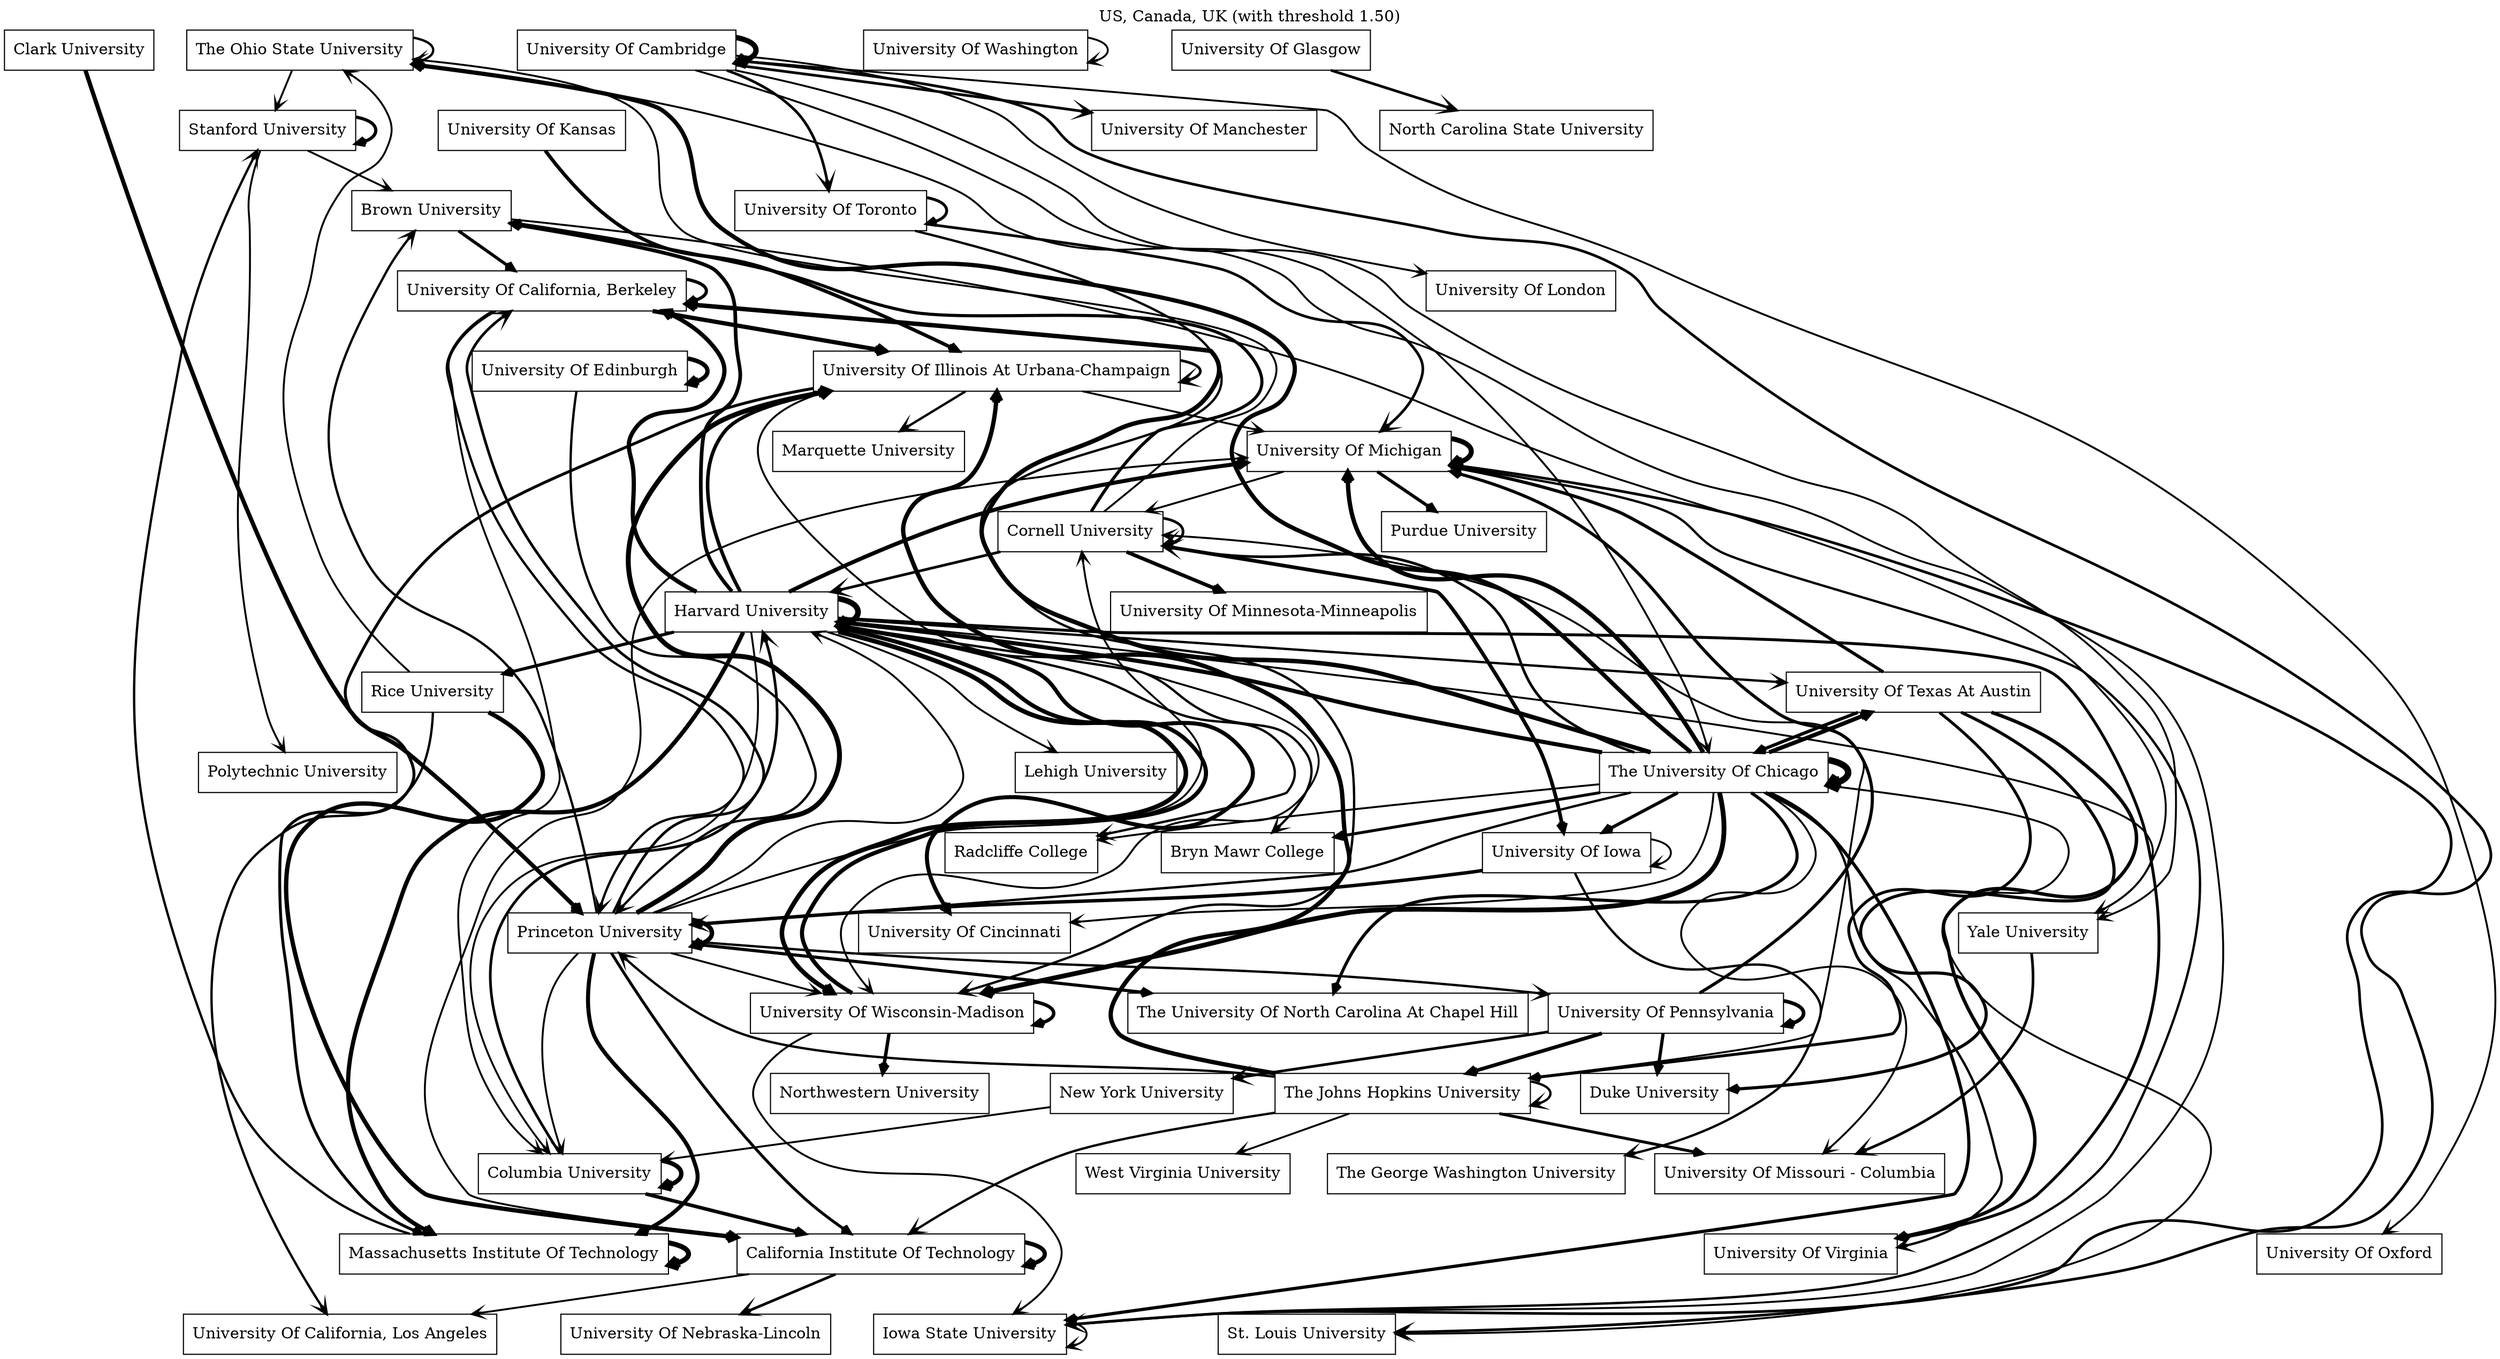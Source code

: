 digraph transition {
 node[shape="rectangle"];
 edge[arrowhead="vee", arrowsize=0.8, weight=0.1]; 
 labelloc="t"; 
 label="US, Canada, UK (with threshold 1.50)"; 
  "The Ohio State University" -> "Iowa State University" [penwidth = 1.7];
  "Harvard University" -> "Lehigh University" [penwidth = 1.7];
  "The University Of Chicago" -> "University Of Missouri - Columbia" [penwidth = 1.7];
  "University Of Illinois At Urbana-Champaign" -> "University Of Michigan" [penwidth = 1.7];
  "University Of Illinois At Urbana-Champaign" -> "University Of Wisconsin-Madison" [penwidth = 1.7];
  "The University Of Chicago" -> "University Of Cincinnati" [penwidth = 1.7];
  "Cornell University" -> "The Ohio State University" [penwidth = 1.7];
  "Rice University" -> "The Ohio State University" [penwidth = 1.7];
  "The University Of Chicago" -> "St. Louis University" [penwidth = 1.7];
  "Brown University" -> "Yale University" [penwidth = 1.7];
  "Stanford University" -> "Brown University" [penwidth = 1.7];
  "University Of Washington" -> "University Of Washington" [penwidth = 1.7];
  "The Johns Hopkins University" -> "Cornell University" [penwidth = 1.7];
  "The Johns Hopkins University" -> "West Virginia University" [penwidth = 1.7];
  "Princeton University" -> "Cornell University" [penwidth = 1.7];
  "University Of Iowa" -> "University Of Iowa" [penwidth = 1.7];
  "The University Of Chicago" -> "Radcliffe College" [penwidth = 1.7];
  "California Institute Of Technology" -> "University Of California, Los Angeles" [penwidth = 1.7];
  "Harvard University" -> "Columbia University" [penwidth = 1.7];
  "University Of Cambridge" -> "University Of London" [penwidth = 1.7];
  "University Of Michigan" -> "Cornell University" [penwidth = 1.7];
  "Iowa State University" -> "Iowa State University" [penwidth = 1.7];
  "Princeton University" -> "Columbia University" [penwidth = 1.7];
  "Harvard University" -> "Yale University" [penwidth = 1.7];
  "University Of Cambridge" -> "The University Of Chicago" [penwidth = 1.7];
  "New York University" -> "Columbia University" [penwidth = 1.7];
  "University Of Cambridge" -> "Yale University" [penwidth = 1.7];
  "Princeton University" -> "Harvard University" [penwidth = 1.7];
  "University Of Cambridge" -> "University Of Oxford" [penwidth = 1.7];
  "University Of Wisconsin-Madison" -> "Iowa State University" [penwidth = 1.7];
  "California Institute Of Technology" -> "University Of Michigan" [penwidth = 1.7];
  "Princeton University" -> "University Of Wisconsin-Madison" [penwidth = 1.7];
  "The Ohio State University" -> "Stanford University" [penwidth = 1.7];
  "Stanford University" -> "Polytechnic University" [penwidth = 1.7];
  "University Of California, Berkeley" -> "Columbia University" [penwidth = 1.7];
  "The University Of Chicago" -> "Princeton University" [penwidth = 2.1];
  "University Of Toronto" -> "University Of Wisconsin-Madison" [penwidth = 2.1];
  "The Johns Hopkins University" -> "California Institute Of Technology" [penwidth = 2.1];
  "The University Of Chicago" -> "University Of Virginia" [penwidth = 2.1];
  "Princeton University" -> "Brown University" [penwidth = 2.1];
  "University Of Edinburgh" -> "Princeton University" [penwidth = 2.1];
  "The Johns Hopkins University" -> "The Johns Hopkins University" [penwidth = 2.1];
  "Harvard University" -> "Bryn Mawr College" [penwidth = 2.1];
  "Princeton University" -> "University Of Pennsylvania" [penwidth = 2.1];
  "Harvard University" -> "Radcliffe College" [penwidth = 2.1];
  "University Of Illinois At Urbana-Champaign" -> "Marquette University" [penwidth = 2.1];
  "Rice University" -> "University Of California, Los Angeles" [penwidth = 2.1];
  "The Ohio State University" -> "The Ohio State University" [penwidth = 2.1];
  "University Of Michigan" -> "Iowa State University" [penwidth = 2.1];
  "Harvard University" -> "University Of Texas At Austin" [penwidth = 2.1];
  "The Johns Hopkins University" -> "Princeton University" [penwidth = 2.1];
  "University Of California, Berkeley" -> "Princeton University" [penwidth = 2.1];
  "Massachusetts Institute Of Technology" -> "Stanford University" [penwidth = 2.1];
  "University Of Iowa" -> "The George Washington University" [penwidth = 2.1];
  "California Institute Of Technology" -> "University Of Nebraska-Lincoln" [penwidth = 2.4];
  "Yale University" -> "University Of Missouri - Columbia" [penwidth = 2.4];
  "University Of Toronto" -> "University Of Michigan" [penwidth = 2.4];
  "University Of Michigan" -> "St. Louis University" [penwidth = 2.4];
  "University Of Illinois At Urbana-Champaign" -> "University Of Illinois At Urbana-Champaign" [penwidth = 2.4];
  "University Of Cambridge" -> "University Of Toronto" [penwidth = 2.4];
  "Princeton University" -> "University Of California, Berkeley" [penwidth = 2.4];
  "University Of Pennsylvania" -> "New York University" [penwidth = 2.4];
  "The University Of Chicago" -> "Cornell University" [penwidth = 2.4];
  "University Of Glasgow" -> "North Carolina State University" [penwidth = 2.4];
  "Cornell University" -> "Cornell University" [penwidth = 2.4];
  "Cornell University" -> "Harvard University" [penwidth = 2.4];
  "University Of Cambridge" -> "Iowa State University" [penwidth = 2.4];
  "University Of Cambridge" -> "University Of Manchester" [penwidth = 2.4];
  "Columbia University" -> "Harvard University" [penwidth = 2.4];
  "University Of Texas At Austin" -> "The Johns Hopkins University" [penwidth = 2.6];
  "The Johns Hopkins University" -> "University Of Missouri - Columbia" [penwidth = 2.6];
  "The University Of Chicago" -> "Bryn Mawr College" [penwidth = 2.6];
  "Harvard University" -> "University Of Virginia" [penwidth = 2.6];
  "University Of Illinois At Urbana-Champaign" -> "Massachusetts Institute Of Technology" [penwidth = 2.6];
  "Princeton University" -> "California Institute Of Technology" [penwidth = 2.6];
  "University Of Toronto" -> "University Of Toronto" [penwidth = 2.6];
  "University Of Texas At Austin" -> "Duke University" [penwidth = 2.8];
  "University Of Pennsylvania" -> "University Of Michigan" [penwidth = 2.8];
  "Cornell University" -> "Brown University" [penwidth = 2.8];
  "Brown University" -> "University Of California, Berkeley" [penwidth = 2.8];
  "Princeton University" -> "The University Of North Carolina At Chapel Hill" [penwidth = 2.8];
  "The University Of Chicago" -> "The University Of North Carolina At Chapel Hill" [penwidth = 2.8];
  "Harvard University" -> "Rice University" [penwidth = 2.8];
  "The University Of Chicago" -> "Iowa State University" [penwidth = 2.9];
  "University Of Texas At Austin" -> "University Of Michigan" [penwidth = 2.9];
  "University Of Texas At Austin" -> "The University Of Chicago" [penwidth = 2.9];
  "University Of Michigan" -> "Purdue University" [penwidth = 2.9];
  "University Of Pennsylvania" -> "Duke University" [penwidth = 2.9];
  "The University Of Chicago" -> "University Of Iowa" [penwidth = 2.9];
  "University Of California, Berkeley" -> "University Of California, Berkeley" [penwidth = 2.9];
  "Stanford University" -> "Stanford University" [penwidth = 2.9];
  "University Of Wisconsin-Madison" -> "University Of Wisconsin-Madison" [penwidth = 3.1];
  "University Of Wisconsin-Madison" -> "Northwestern University" [penwidth = 3.1];
  "University Of Texas At Austin" -> "University Of Virginia" [penwidth = 3.1];
  "University Of Iowa" -> "Princeton University" [penwidth = 3.1];
  "Harvard University" -> "University Of Illinois At Urbana-Champaign" [penwidth = 3.2];
  "Columbia University" -> "California Institute Of Technology" [penwidth = 3.2];
  "University Of Kansas" -> "University Of Illinois At Urbana-Champaign" [penwidth = 3.2];
  "Harvard University" -> "Brown University" [penwidth = 3.3];
  "Cornell University" -> "University Of Minnesota-Minneapolis" [penwidth = 3.3];
  "Cornell University" -> "University Of Iowa" [penwidth = 3.3];
  "University Of Pennsylvania" -> "The Johns Hopkins University" [penwidth = 3.3];
  "University Of Pennsylvania" -> "University Of Pennsylvania" [penwidth = 3.3];
  "Princeton University" -> "Massachusetts Institute Of Technology" [penwidth = 3.6];
  "Harvard University" -> "University Of Cincinnati" [penwidth = 3.6];
  "Harvard University" -> "University Of Michigan" [penwidth = 3.6];
  "The University Of Chicago" -> "Harvard University" [penwidth = 3.7];
  "The University Of Chicago" -> "University Of Texas At Austin" [penwidth = 3.7];
  "University Of Wisconsin-Madison" -> "Harvard University" [penwidth = 3.7];
  "University Of California, Berkeley" -> "University Of Illinois At Urbana-Champaign" [penwidth = 3.8];
  "The University Of Chicago" -> "The Ohio State University" [penwidth = 3.8];
  "Clark University" -> "Princeton University" [penwidth = 3.8];
  "Harvard University" -> "Massachusetts Institute Of Technology" [penwidth = 3.8];
  "California Institute Of Technology" -> "California Institute Of Technology" [penwidth = 3.8];
  "Harvard University" -> "University Of California, Berkeley" [penwidth = 3.8];
  "The University Of Chicago" -> "University Of Michigan" [penwidth = 3.9];
  "Rice University" -> "California Institute Of Technology" [penwidth = 3.9];
  "The Johns Hopkins University" -> "University Of Illinois At Urbana-Champaign" [penwidth = 3.9];
  "University Of Edinburgh" -> "University Of Edinburgh" [penwidth = 3.9];
  "Columbia University" -> "Columbia University" [penwidth = 4.0];
  "Princeton University" -> "Princeton University" [penwidth = 4.0];
  "The University Of Chicago" -> "University Of California, Berkeley" [penwidth = 4.0];
  "Harvard University" -> "University Of Wisconsin-Madison" [penwidth = 4.1];
  "The University Of Chicago" -> "University Of Wisconsin-Madison" [penwidth = 4.3];
  "Princeton University" -> "University Of Illinois At Urbana-Champaign" [penwidth = 4.4];
  "University Of Michigan" -> "University Of Michigan" [penwidth = 4.5];
  "Massachusetts Institute Of Technology" -> "Massachusetts Institute Of Technology" [penwidth = 4.5];
  "University Of Cambridge" -> "University Of Cambridge" [penwidth = 4.8];
  "Harvard University" -> "Harvard University" [penwidth = 5.1];
  "The University Of Chicago" -> "The University Of Chicago" [penwidth = 5.8];
}
